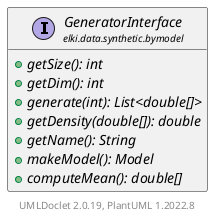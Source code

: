 @startuml
    remove .*\.(Instance|Par|Parameterizer|Factory)$
    set namespaceSeparator none
    hide empty fields
    hide empty methods

    interface "<size:14>GeneratorInterface\n<size:10>elki.data.synthetic.bymodel" as elki.data.synthetic.bymodel.GeneratorInterface [[GeneratorInterface.html]] {
        {abstract} +getSize(): int
        {abstract} +getDim(): int
        {abstract} +generate(int): List<double[]>
        {abstract} +getDensity(double[]): double
        {abstract} +getName(): String
        {abstract} +makeModel(): Model
        {abstract} +computeMean(): double[]
    }

    center footer UMLDoclet 2.0.19, PlantUML 1.2022.8
@enduml
